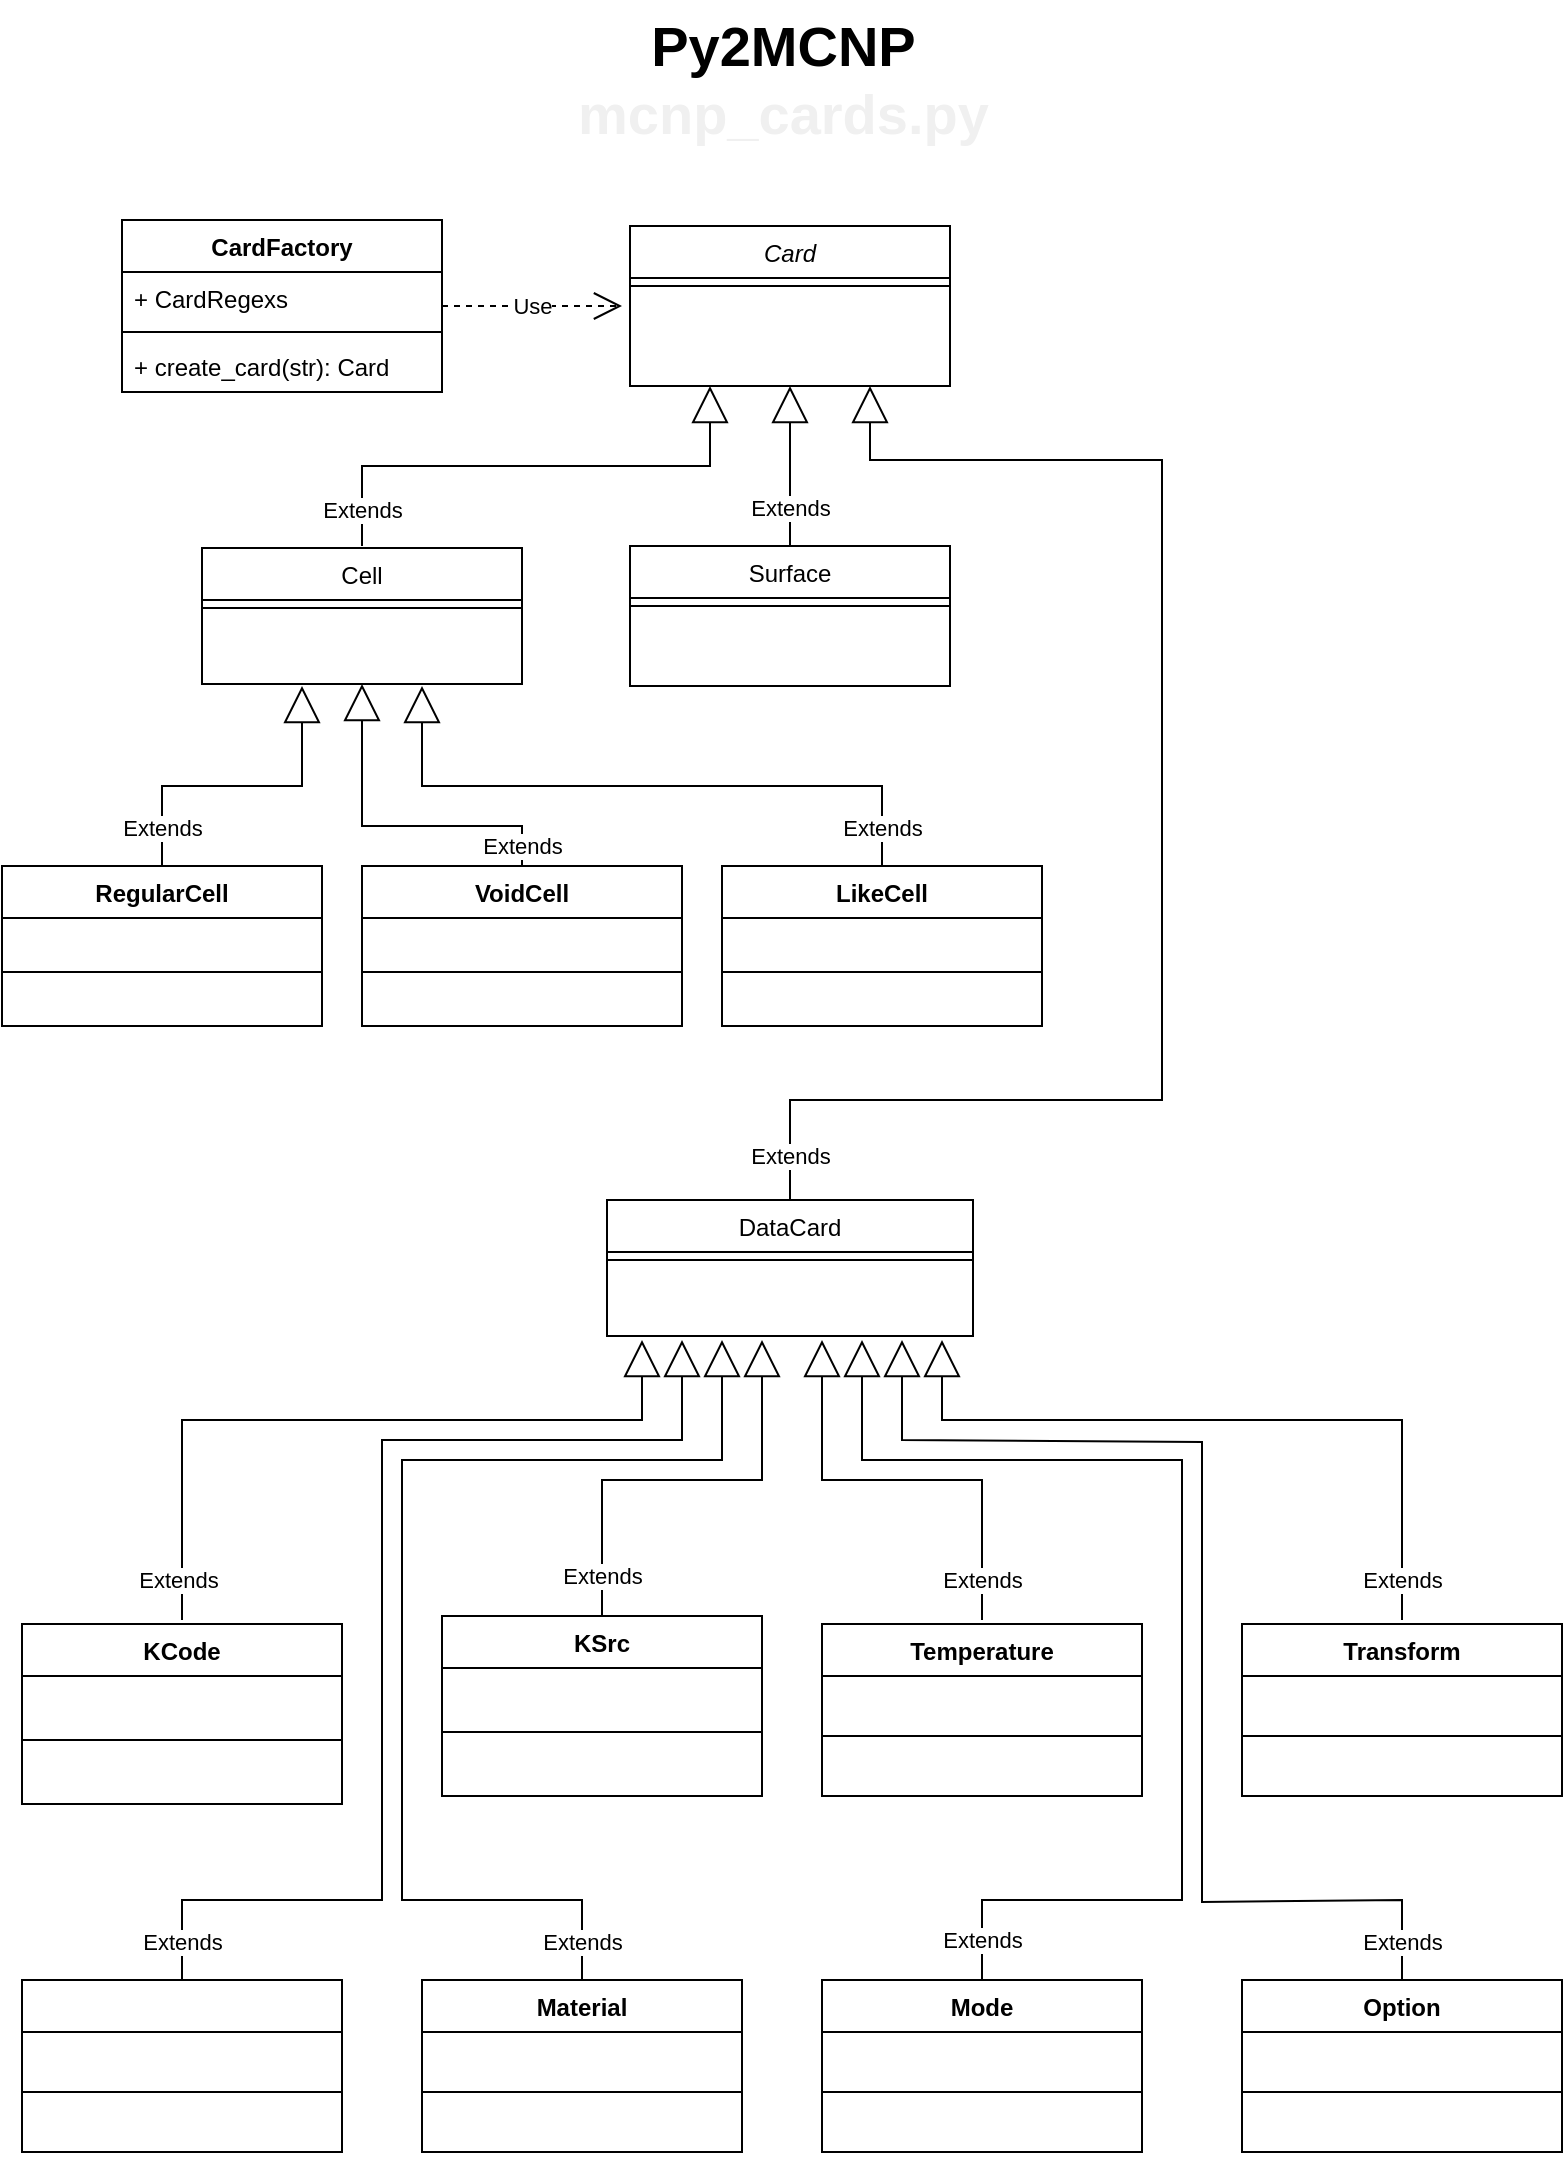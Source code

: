 <mxfile version="21.6.1" type="device">
  <diagram id="C5RBs43oDa-KdzZeNtuy" name="Page-1">
    <mxGraphModel dx="1434" dy="764" grid="1" gridSize="10" guides="1" tooltips="1" connect="1" arrows="1" fold="1" page="1" pageScale="1" pageWidth="827" pageHeight="1169" math="0" shadow="0">
      <root>
        <mxCell id="WIyWlLk6GJQsqaUBKTNV-0" />
        <mxCell id="WIyWlLk6GJQsqaUBKTNV-1" parent="WIyWlLk6GJQsqaUBKTNV-0" />
        <mxCell id="zkfFHV4jXpPFQw0GAbJ--0" value="Card" style="swimlane;fontStyle=2;align=center;verticalAlign=top;childLayout=stackLayout;horizontal=1;startSize=26;horizontalStack=0;resizeParent=1;resizeLast=0;collapsible=1;marginBottom=0;rounded=0;shadow=0;strokeWidth=1;" parent="WIyWlLk6GJQsqaUBKTNV-1" vertex="1">
          <mxGeometry x="334" y="123" width="160" height="80" as="geometry">
            <mxRectangle x="320" y="20" width="160" height="26" as="alternateBounds" />
          </mxGeometry>
        </mxCell>
        <mxCell id="zkfFHV4jXpPFQw0GAbJ--4" value="" style="line;html=1;strokeWidth=1;align=left;verticalAlign=middle;spacingTop=-1;spacingLeft=3;spacingRight=3;rotatable=0;labelPosition=right;points=[];portConstraint=eastwest;" parent="zkfFHV4jXpPFQw0GAbJ--0" vertex="1">
          <mxGeometry y="26" width="160" height="8" as="geometry" />
        </mxCell>
        <mxCell id="zkfFHV4jXpPFQw0GAbJ--6" value="Cell" style="swimlane;fontStyle=0;align=center;verticalAlign=top;childLayout=stackLayout;horizontal=1;startSize=26;horizontalStack=0;resizeParent=1;resizeLast=0;collapsible=1;marginBottom=0;rounded=0;shadow=0;strokeWidth=1;" parent="WIyWlLk6GJQsqaUBKTNV-1" vertex="1">
          <mxGeometry x="120" y="284" width="160" height="68" as="geometry">
            <mxRectangle x="80" y="241" width="160" height="26" as="alternateBounds" />
          </mxGeometry>
        </mxCell>
        <mxCell id="zkfFHV4jXpPFQw0GAbJ--9" value="" style="line;html=1;strokeWidth=1;align=left;verticalAlign=middle;spacingTop=-1;spacingLeft=3;spacingRight=3;rotatable=0;labelPosition=right;points=[];portConstraint=eastwest;" parent="zkfFHV4jXpPFQw0GAbJ--6" vertex="1">
          <mxGeometry y="26" width="160" height="8" as="geometry" />
        </mxCell>
        <mxCell id="5aphuce7C4MxXCkHs1r1-59" value="Extends" style="endArrow=block;endSize=16;endFill=0;html=1;rounded=0;entryX=0.25;entryY=1;entryDx=0;entryDy=0;" parent="zkfFHV4jXpPFQw0GAbJ--6" target="zkfFHV4jXpPFQw0GAbJ--0" edge="1">
          <mxGeometry x="-0.858" width="160" relative="1" as="geometry">
            <mxPoint x="80" y="-1" as="sourcePoint" />
            <mxPoint x="240" y="-1" as="targetPoint" />
            <Array as="points">
              <mxPoint x="80" y="-41" />
              <mxPoint x="254" y="-41" />
            </Array>
            <mxPoint as="offset" />
          </mxGeometry>
        </mxCell>
        <mxCell id="zkfFHV4jXpPFQw0GAbJ--13" value="Surface" style="swimlane;fontStyle=0;align=center;verticalAlign=top;childLayout=stackLayout;horizontal=1;startSize=26;horizontalStack=0;resizeParent=1;resizeLast=0;collapsible=1;marginBottom=0;rounded=0;shadow=0;strokeWidth=1;" parent="WIyWlLk6GJQsqaUBKTNV-1" vertex="1">
          <mxGeometry x="334" y="283" width="160" height="70" as="geometry">
            <mxRectangle x="320" y="240" width="170" height="26" as="alternateBounds" />
          </mxGeometry>
        </mxCell>
        <mxCell id="5aphuce7C4MxXCkHs1r1-60" value="Extends" style="endArrow=block;endSize=16;endFill=0;html=1;rounded=0;entryX=0.5;entryY=1;entryDx=0;entryDy=0;" parent="zkfFHV4jXpPFQw0GAbJ--13" target="zkfFHV4jXpPFQw0GAbJ--0" edge="1">
          <mxGeometry x="-0.512" width="160" relative="1" as="geometry">
            <mxPoint x="80" as="sourcePoint" />
            <mxPoint x="240" as="targetPoint" />
            <mxPoint as="offset" />
          </mxGeometry>
        </mxCell>
        <mxCell id="zkfFHV4jXpPFQw0GAbJ--15" value="" style="line;html=1;strokeWidth=1;align=left;verticalAlign=middle;spacingTop=-1;spacingLeft=3;spacingRight=3;rotatable=0;labelPosition=right;points=[];portConstraint=eastwest;" parent="zkfFHV4jXpPFQw0GAbJ--13" vertex="1">
          <mxGeometry y="26" width="160" height="8" as="geometry" />
        </mxCell>
        <mxCell id="zkfFHV4jXpPFQw0GAbJ--17" value="DataCard" style="swimlane;fontStyle=0;align=center;verticalAlign=top;childLayout=stackLayout;horizontal=1;startSize=26;horizontalStack=0;resizeParent=1;resizeLast=0;collapsible=1;marginBottom=0;rounded=0;shadow=0;strokeWidth=1;" parent="WIyWlLk6GJQsqaUBKTNV-1" vertex="1">
          <mxGeometry x="322.5" y="610" width="183" height="68" as="geometry">
            <mxRectangle x="560" y="242" width="160" height="26" as="alternateBounds" />
          </mxGeometry>
        </mxCell>
        <mxCell id="zkfFHV4jXpPFQw0GAbJ--23" value="" style="line;html=1;strokeWidth=1;align=left;verticalAlign=middle;spacingTop=-1;spacingLeft=3;spacingRight=3;rotatable=0;labelPosition=right;points=[];portConstraint=eastwest;" parent="zkfFHV4jXpPFQw0GAbJ--17" vertex="1">
          <mxGeometry y="26" width="183" height="8" as="geometry" />
        </mxCell>
        <mxCell id="5aphuce7C4MxXCkHs1r1-7" value="LikeCell" style="swimlane;fontStyle=1;align=center;verticalAlign=top;childLayout=stackLayout;horizontal=1;startSize=26;horizontalStack=0;resizeParent=1;resizeParentMax=0;resizeLast=0;collapsible=1;marginBottom=0;whiteSpace=wrap;html=1;" parent="WIyWlLk6GJQsqaUBKTNV-1" vertex="1">
          <mxGeometry x="380" y="443" width="160" height="80" as="geometry" />
        </mxCell>
        <mxCell id="5aphuce7C4MxXCkHs1r1-9" value="" style="line;strokeWidth=1;fillColor=none;align=left;verticalAlign=middle;spacingTop=-1;spacingLeft=3;spacingRight=3;rotatable=0;labelPosition=right;points=[];portConstraint=eastwest;strokeColor=inherit;" parent="5aphuce7C4MxXCkHs1r1-7" vertex="1">
          <mxGeometry y="26" width="160" height="54" as="geometry" />
        </mxCell>
        <mxCell id="5aphuce7C4MxXCkHs1r1-21" value="KCode" style="swimlane;fontStyle=1;align=center;verticalAlign=top;childLayout=stackLayout;horizontal=1;startSize=26;horizontalStack=0;resizeParent=1;resizeParentMax=0;resizeLast=0;collapsible=1;marginBottom=0;whiteSpace=wrap;html=1;" parent="WIyWlLk6GJQsqaUBKTNV-1" vertex="1">
          <mxGeometry x="30" y="822" width="160" height="90" as="geometry" />
        </mxCell>
        <mxCell id="5aphuce7C4MxXCkHs1r1-23" value="" style="line;strokeWidth=1;fillColor=none;align=left;verticalAlign=middle;spacingTop=-1;spacingLeft=3;spacingRight=3;rotatable=0;labelPosition=right;points=[];portConstraint=eastwest;strokeColor=inherit;" parent="5aphuce7C4MxXCkHs1r1-21" vertex="1">
          <mxGeometry y="26" width="160" height="64" as="geometry" />
        </mxCell>
        <mxCell id="5aphuce7C4MxXCkHs1r1-73" value="Extends" style="endArrow=block;endSize=16;endFill=0;html=1;rounded=0;" parent="5aphuce7C4MxXCkHs1r1-21" edge="1">
          <mxGeometry x="-0.893" y="2" width="160" relative="1" as="geometry">
            <mxPoint x="80" y="-2" as="sourcePoint" />
            <mxPoint x="310" y="-142" as="targetPoint" />
            <Array as="points">
              <mxPoint x="80" y="-102" />
              <mxPoint x="310" y="-102" />
            </Array>
            <mxPoint as="offset" />
          </mxGeometry>
        </mxCell>
        <mxCell id="5aphuce7C4MxXCkHs1r1-30" value="Material" style="swimlane;fontStyle=1;align=center;verticalAlign=top;childLayout=stackLayout;horizontal=1;startSize=26;horizontalStack=0;resizeParent=1;resizeParentMax=0;resizeLast=0;collapsible=1;marginBottom=0;whiteSpace=wrap;html=1;" parent="WIyWlLk6GJQsqaUBKTNV-1" vertex="1">
          <mxGeometry x="230" y="1000" width="160" height="86" as="geometry" />
        </mxCell>
        <mxCell id="5aphuce7C4MxXCkHs1r1-76" value="Extends" style="endArrow=block;endSize=16;endFill=0;html=1;rounded=0;" parent="5aphuce7C4MxXCkHs1r1-30" edge="1">
          <mxGeometry x="-0.933" width="160" relative="1" as="geometry">
            <mxPoint x="80" as="sourcePoint" />
            <mxPoint x="150" y="-320" as="targetPoint" />
            <Array as="points">
              <mxPoint x="80" y="-40" />
              <mxPoint x="-10" y="-40" />
              <mxPoint x="-10" y="-260" />
              <mxPoint x="150" y="-260" />
            </Array>
            <mxPoint as="offset" />
          </mxGeometry>
        </mxCell>
        <mxCell id="5aphuce7C4MxXCkHs1r1-31" value="&amp;nbsp;" style="text;strokeColor=none;fillColor=none;align=left;verticalAlign=top;spacingLeft=4;spacingRight=4;overflow=hidden;rotatable=0;points=[[0,0.5],[1,0.5]];portConstraint=eastwest;whiteSpace=wrap;html=1;" parent="5aphuce7C4MxXCkHs1r1-30" vertex="1">
          <mxGeometry y="26" width="160" height="26" as="geometry" />
        </mxCell>
        <mxCell id="5aphuce7C4MxXCkHs1r1-32" value="" style="line;strokeWidth=1;fillColor=none;align=left;verticalAlign=middle;spacingTop=-1;spacingLeft=3;spacingRight=3;rotatable=0;labelPosition=right;points=[];portConstraint=eastwest;strokeColor=inherit;" parent="5aphuce7C4MxXCkHs1r1-30" vertex="1">
          <mxGeometry y="52" width="160" height="8" as="geometry" />
        </mxCell>
        <mxCell id="5aphuce7C4MxXCkHs1r1-33" value="&amp;nbsp;" style="text;strokeColor=none;fillColor=none;align=left;verticalAlign=top;spacingLeft=4;spacingRight=4;overflow=hidden;rotatable=0;points=[[0,0.5],[1,0.5]];portConstraint=eastwest;whiteSpace=wrap;html=1;" parent="5aphuce7C4MxXCkHs1r1-30" vertex="1">
          <mxGeometry y="60" width="160" height="26" as="geometry" />
        </mxCell>
        <mxCell id="5aphuce7C4MxXCkHs1r1-34" value="Temperature" style="swimlane;fontStyle=1;align=center;verticalAlign=top;childLayout=stackLayout;horizontal=1;startSize=26;horizontalStack=0;resizeParent=1;resizeParentMax=0;resizeLast=0;collapsible=1;marginBottom=0;whiteSpace=wrap;html=1;" parent="WIyWlLk6GJQsqaUBKTNV-1" vertex="1">
          <mxGeometry x="430" y="822" width="160" height="86" as="geometry" />
        </mxCell>
        <mxCell id="5aphuce7C4MxXCkHs1r1-35" value="&amp;nbsp;" style="text;strokeColor=none;fillColor=none;align=left;verticalAlign=top;spacingLeft=4;spacingRight=4;overflow=hidden;rotatable=0;points=[[0,0.5],[1,0.5]];portConstraint=eastwest;whiteSpace=wrap;html=1;" parent="5aphuce7C4MxXCkHs1r1-34" vertex="1">
          <mxGeometry y="26" width="160" height="26" as="geometry" />
        </mxCell>
        <mxCell id="5aphuce7C4MxXCkHs1r1-36" value="" style="line;strokeWidth=1;fillColor=none;align=left;verticalAlign=middle;spacingTop=-1;spacingLeft=3;spacingRight=3;rotatable=0;labelPosition=right;points=[];portConstraint=eastwest;strokeColor=inherit;" parent="5aphuce7C4MxXCkHs1r1-34" vertex="1">
          <mxGeometry y="52" width="160" height="8" as="geometry" />
        </mxCell>
        <mxCell id="5aphuce7C4MxXCkHs1r1-37" value="&amp;nbsp;" style="text;strokeColor=none;fillColor=none;align=left;verticalAlign=top;spacingLeft=4;spacingRight=4;overflow=hidden;rotatable=0;points=[[0,0.5],[1,0.5]];portConstraint=eastwest;whiteSpace=wrap;html=1;" parent="5aphuce7C4MxXCkHs1r1-34" vertex="1">
          <mxGeometry y="60" width="160" height="26" as="geometry" />
        </mxCell>
        <mxCell id="5aphuce7C4MxXCkHs1r1-81" value="Extends" style="endArrow=block;endSize=16;endFill=0;html=1;rounded=0;" parent="5aphuce7C4MxXCkHs1r1-34" edge="1">
          <mxGeometry x="-0.818" width="160" relative="1" as="geometry">
            <mxPoint x="80" y="-2" as="sourcePoint" />
            <mxPoint y="-142" as="targetPoint" />
            <Array as="points">
              <mxPoint x="80" y="-72" />
              <mxPoint y="-72" />
            </Array>
            <mxPoint as="offset" />
          </mxGeometry>
        </mxCell>
        <mxCell id="5aphuce7C4MxXCkHs1r1-38" value="" style="swimlane;fontStyle=1;align=center;verticalAlign=top;childLayout=stackLayout;horizontal=1;startSize=26;horizontalStack=0;resizeParent=1;resizeParentMax=0;resizeLast=0;collapsible=1;marginBottom=0;whiteSpace=wrap;html=1;" parent="WIyWlLk6GJQsqaUBKTNV-1" vertex="1">
          <mxGeometry x="30" y="1000" width="160" height="86" as="geometry" />
        </mxCell>
        <mxCell id="5aphuce7C4MxXCkHs1r1-75" value="Extends" style="endArrow=block;endSize=16;endFill=0;html=1;rounded=0;exitX=0.5;exitY=0;exitDx=0;exitDy=0;" parent="5aphuce7C4MxXCkHs1r1-38" source="5aphuce7C4MxXCkHs1r1-38" edge="1">
          <mxGeometry x="-0.931" width="160" relative="1" as="geometry">
            <mxPoint x="70" as="sourcePoint" />
            <mxPoint x="330" y="-320" as="targetPoint" />
            <Array as="points">
              <mxPoint x="80" y="-40" />
              <mxPoint x="180" y="-40" />
              <mxPoint x="180" y="-270" />
              <mxPoint x="330" y="-270" />
            </Array>
            <mxPoint as="offset" />
          </mxGeometry>
        </mxCell>
        <mxCell id="5aphuce7C4MxXCkHs1r1-39" value="&amp;nbsp;" style="text;strokeColor=none;fillColor=none;align=left;verticalAlign=top;spacingLeft=4;spacingRight=4;overflow=hidden;rotatable=0;points=[[0,0.5],[1,0.5]];portConstraint=eastwest;whiteSpace=wrap;html=1;" parent="5aphuce7C4MxXCkHs1r1-38" vertex="1">
          <mxGeometry y="26" width="160" height="26" as="geometry" />
        </mxCell>
        <mxCell id="5aphuce7C4MxXCkHs1r1-40" value="" style="line;strokeWidth=1;fillColor=none;align=left;verticalAlign=middle;spacingTop=-1;spacingLeft=3;spacingRight=3;rotatable=0;labelPosition=right;points=[];portConstraint=eastwest;strokeColor=inherit;" parent="5aphuce7C4MxXCkHs1r1-38" vertex="1">
          <mxGeometry y="52" width="160" height="8" as="geometry" />
        </mxCell>
        <mxCell id="5aphuce7C4MxXCkHs1r1-41" value="&amp;nbsp;" style="text;strokeColor=none;fillColor=none;align=left;verticalAlign=top;spacingLeft=4;spacingRight=4;overflow=hidden;rotatable=0;points=[[0,0.5],[1,0.5]];portConstraint=eastwest;whiteSpace=wrap;html=1;" parent="5aphuce7C4MxXCkHs1r1-38" vertex="1">
          <mxGeometry y="60" width="160" height="26" as="geometry" />
        </mxCell>
        <mxCell id="5aphuce7C4MxXCkHs1r1-44" value="Mode" style="swimlane;fontStyle=1;align=center;verticalAlign=top;childLayout=stackLayout;horizontal=1;startSize=26;horizontalStack=0;resizeParent=1;resizeParentMax=0;resizeLast=0;collapsible=1;marginBottom=0;whiteSpace=wrap;html=1;" parent="WIyWlLk6GJQsqaUBKTNV-1" vertex="1">
          <mxGeometry x="430" y="1000" width="160" height="86" as="geometry" />
        </mxCell>
        <mxCell id="5aphuce7C4MxXCkHs1r1-80" value="Extends" style="endArrow=block;endSize=16;endFill=0;html=1;rounded=0;" parent="5aphuce7C4MxXCkHs1r1-44" edge="1">
          <mxGeometry x="-0.931" width="160" relative="1" as="geometry">
            <mxPoint x="80" as="sourcePoint" />
            <mxPoint x="20" y="-320" as="targetPoint" />
            <Array as="points">
              <mxPoint x="80" y="-40" />
              <mxPoint x="180" y="-40" />
              <mxPoint x="180" y="-260" />
              <mxPoint x="20" y="-260" />
            </Array>
            <mxPoint as="offset" />
          </mxGeometry>
        </mxCell>
        <mxCell id="5aphuce7C4MxXCkHs1r1-45" value="&amp;nbsp;" style="text;strokeColor=none;fillColor=none;align=left;verticalAlign=top;spacingLeft=4;spacingRight=4;overflow=hidden;rotatable=0;points=[[0,0.5],[1,0.5]];portConstraint=eastwest;whiteSpace=wrap;html=1;" parent="5aphuce7C4MxXCkHs1r1-44" vertex="1">
          <mxGeometry y="26" width="160" height="26" as="geometry" />
        </mxCell>
        <mxCell id="5aphuce7C4MxXCkHs1r1-46" value="" style="line;strokeWidth=1;fillColor=none;align=left;verticalAlign=middle;spacingTop=-1;spacingLeft=3;spacingRight=3;rotatable=0;labelPosition=right;points=[];portConstraint=eastwest;strokeColor=inherit;" parent="5aphuce7C4MxXCkHs1r1-44" vertex="1">
          <mxGeometry y="52" width="160" height="8" as="geometry" />
        </mxCell>
        <mxCell id="5aphuce7C4MxXCkHs1r1-47" value="&amp;nbsp;" style="text;strokeColor=none;fillColor=none;align=left;verticalAlign=top;spacingLeft=4;spacingRight=4;overflow=hidden;rotatable=0;points=[[0,0.5],[1,0.5]];portConstraint=eastwest;whiteSpace=wrap;html=1;" parent="5aphuce7C4MxXCkHs1r1-44" vertex="1">
          <mxGeometry y="60" width="160" height="26" as="geometry" />
        </mxCell>
        <mxCell id="5aphuce7C4MxXCkHs1r1-48" value="Transform" style="swimlane;fontStyle=1;align=center;verticalAlign=top;childLayout=stackLayout;horizontal=1;startSize=26;horizontalStack=0;resizeParent=1;resizeParentMax=0;resizeLast=0;collapsible=1;marginBottom=0;whiteSpace=wrap;html=1;" parent="WIyWlLk6GJQsqaUBKTNV-1" vertex="1">
          <mxGeometry x="640" y="822" width="160" height="86" as="geometry" />
        </mxCell>
        <mxCell id="5aphuce7C4MxXCkHs1r1-49" value="&amp;nbsp;" style="text;strokeColor=none;fillColor=none;align=left;verticalAlign=top;spacingLeft=4;spacingRight=4;overflow=hidden;rotatable=0;points=[[0,0.5],[1,0.5]];portConstraint=eastwest;whiteSpace=wrap;html=1;" parent="5aphuce7C4MxXCkHs1r1-48" vertex="1">
          <mxGeometry y="26" width="160" height="26" as="geometry" />
        </mxCell>
        <mxCell id="5aphuce7C4MxXCkHs1r1-50" value="" style="line;strokeWidth=1;fillColor=none;align=left;verticalAlign=middle;spacingTop=-1;spacingLeft=3;spacingRight=3;rotatable=0;labelPosition=right;points=[];portConstraint=eastwest;strokeColor=inherit;" parent="5aphuce7C4MxXCkHs1r1-48" vertex="1">
          <mxGeometry y="52" width="160" height="8" as="geometry" />
        </mxCell>
        <mxCell id="5aphuce7C4MxXCkHs1r1-51" value="&amp;nbsp;" style="text;strokeColor=none;fillColor=none;align=left;verticalAlign=top;spacingLeft=4;spacingRight=4;overflow=hidden;rotatable=0;points=[[0,0.5],[1,0.5]];portConstraint=eastwest;whiteSpace=wrap;html=1;" parent="5aphuce7C4MxXCkHs1r1-48" vertex="1">
          <mxGeometry y="60" width="160" height="26" as="geometry" />
        </mxCell>
        <mxCell id="5aphuce7C4MxXCkHs1r1-78" value="Extends" style="endArrow=block;endSize=16;endFill=0;html=1;rounded=0;" parent="5aphuce7C4MxXCkHs1r1-48" edge="1">
          <mxGeometry x="-0.889" width="160" relative="1" as="geometry">
            <mxPoint x="80" y="-2" as="sourcePoint" />
            <mxPoint x="-150" y="-142" as="targetPoint" />
            <Array as="points">
              <mxPoint x="80" y="-102" />
              <mxPoint x="-150" y="-102" />
            </Array>
            <mxPoint as="offset" />
          </mxGeometry>
        </mxCell>
        <mxCell id="5aphuce7C4MxXCkHs1r1-52" value="Option" style="swimlane;fontStyle=1;align=center;verticalAlign=top;childLayout=stackLayout;horizontal=1;startSize=26;horizontalStack=0;resizeParent=1;resizeParentMax=0;resizeLast=0;collapsible=1;marginBottom=0;whiteSpace=wrap;html=1;" parent="WIyWlLk6GJQsqaUBKTNV-1" vertex="1">
          <mxGeometry x="640" y="1000" width="160" height="86" as="geometry" />
        </mxCell>
        <mxCell id="5aphuce7C4MxXCkHs1r1-53" value="&amp;nbsp;" style="text;strokeColor=none;fillColor=none;align=left;verticalAlign=top;spacingLeft=4;spacingRight=4;overflow=hidden;rotatable=0;points=[[0,0.5],[1,0.5]];portConstraint=eastwest;whiteSpace=wrap;html=1;" parent="5aphuce7C4MxXCkHs1r1-52" vertex="1">
          <mxGeometry y="26" width="160" height="26" as="geometry" />
        </mxCell>
        <mxCell id="5aphuce7C4MxXCkHs1r1-54" value="" style="line;strokeWidth=1;fillColor=none;align=left;verticalAlign=middle;spacingTop=-1;spacingLeft=3;spacingRight=3;rotatable=0;labelPosition=right;points=[];portConstraint=eastwest;strokeColor=inherit;" parent="5aphuce7C4MxXCkHs1r1-52" vertex="1">
          <mxGeometry y="52" width="160" height="8" as="geometry" />
        </mxCell>
        <mxCell id="5aphuce7C4MxXCkHs1r1-55" value="&amp;nbsp;" style="text;strokeColor=none;fillColor=none;align=left;verticalAlign=top;spacingLeft=4;spacingRight=4;overflow=hidden;rotatable=0;points=[[0,0.5],[1,0.5]];portConstraint=eastwest;whiteSpace=wrap;html=1;" parent="5aphuce7C4MxXCkHs1r1-52" vertex="1">
          <mxGeometry y="60" width="160" height="26" as="geometry" />
        </mxCell>
        <mxCell id="5aphuce7C4MxXCkHs1r1-57" value="Extends" style="endArrow=block;endSize=16;endFill=0;html=1;rounded=0;exitX=0.5;exitY=0;exitDx=0;exitDy=0;" parent="WIyWlLk6GJQsqaUBKTNV-1" edge="1">
          <mxGeometry x="-0.765" width="160" relative="1" as="geometry">
            <mxPoint x="100" y="443" as="sourcePoint" />
            <mxPoint x="170" y="353" as="targetPoint" />
            <Array as="points">
              <mxPoint x="100" y="403" />
              <mxPoint x="170" y="403" />
            </Array>
            <mxPoint as="offset" />
          </mxGeometry>
        </mxCell>
        <mxCell id="5aphuce7C4MxXCkHs1r1-72" value="Extends" style="endArrow=block;endSize=16;endFill=0;html=1;rounded=0;entryX=0.75;entryY=1;entryDx=0;entryDy=0;exitX=0.5;exitY=0;exitDx=0;exitDy=0;" parent="WIyWlLk6GJQsqaUBKTNV-1" source="zkfFHV4jXpPFQw0GAbJ--17" target="zkfFHV4jXpPFQw0GAbJ--0" edge="1">
          <mxGeometry x="-0.941" width="160" relative="1" as="geometry">
            <mxPoint x="410" y="610" as="sourcePoint" />
            <mxPoint x="574" y="610" as="targetPoint" />
            <Array as="points">
              <mxPoint x="414" y="560" />
              <mxPoint x="600" y="560" />
              <mxPoint x="600" y="480" />
              <mxPoint x="600" y="240" />
              <mxPoint x="454" y="240" />
            </Array>
            <mxPoint as="offset" />
          </mxGeometry>
        </mxCell>
        <mxCell id="5aphuce7C4MxXCkHs1r1-58" value="Extends" style="endArrow=block;endSize=16;endFill=0;html=1;rounded=0;exitX=0.5;exitY=0;exitDx=0;exitDy=0;" parent="WIyWlLk6GJQsqaUBKTNV-1" source="5aphuce7C4MxXCkHs1r1-7" edge="1">
          <mxGeometry x="-0.879" width="160" relative="1" as="geometry">
            <mxPoint x="300" y="443" as="sourcePoint" />
            <mxPoint x="230" y="353" as="targetPoint" />
            <Array as="points">
              <mxPoint x="460" y="403" />
              <mxPoint x="230" y="403" />
            </Array>
            <mxPoint as="offset" />
          </mxGeometry>
        </mxCell>
        <mxCell id="5aphuce7C4MxXCkHs1r1-74" value="Extends" style="endArrow=block;endSize=16;endFill=0;html=1;rounded=0;" parent="WIyWlLk6GJQsqaUBKTNV-1" edge="1">
          <mxGeometry x="-0.8" width="160" relative="1" as="geometry">
            <mxPoint x="320" y="820" as="sourcePoint" />
            <mxPoint x="400" y="680" as="targetPoint" />
            <Array as="points">
              <mxPoint x="320" y="750" />
              <mxPoint x="400" y="750" />
            </Array>
            <mxPoint as="offset" />
          </mxGeometry>
        </mxCell>
        <mxCell id="5aphuce7C4MxXCkHs1r1-79" value="Extends" style="endArrow=block;endSize=16;endFill=0;html=1;rounded=0;exitX=0.5;exitY=0;exitDx=0;exitDy=0;" parent="WIyWlLk6GJQsqaUBKTNV-1" source="5aphuce7C4MxXCkHs1r1-52" edge="1">
          <mxGeometry x="-0.933" width="160" relative="1" as="geometry">
            <mxPoint x="710" y="1000" as="sourcePoint" />
            <mxPoint x="470" y="680" as="targetPoint" />
            <Array as="points">
              <mxPoint x="720" y="960" />
              <mxPoint x="620" y="961" />
              <mxPoint x="620" y="731" />
              <mxPoint x="470" y="730" />
            </Array>
            <mxPoint as="offset" />
          </mxGeometry>
        </mxCell>
        <mxCell id="5aphuce7C4MxXCkHs1r1-94" value="CardFactory" style="swimlane;fontStyle=1;align=center;verticalAlign=top;childLayout=stackLayout;horizontal=1;startSize=26;horizontalStack=0;resizeParent=1;resizeParentMax=0;resizeLast=0;collapsible=1;marginBottom=0;whiteSpace=wrap;html=1;" parent="WIyWlLk6GJQsqaUBKTNV-1" vertex="1">
          <mxGeometry x="80" y="120" width="160" height="86" as="geometry" />
        </mxCell>
        <mxCell id="5aphuce7C4MxXCkHs1r1-95" value="+ CardRegexs" style="text;strokeColor=none;fillColor=none;align=left;verticalAlign=top;spacingLeft=4;spacingRight=4;overflow=hidden;rotatable=0;points=[[0,0.5],[1,0.5]];portConstraint=eastwest;whiteSpace=wrap;html=1;" parent="5aphuce7C4MxXCkHs1r1-94" vertex="1">
          <mxGeometry y="26" width="160" height="26" as="geometry" />
        </mxCell>
        <mxCell id="5aphuce7C4MxXCkHs1r1-96" value="" style="line;strokeWidth=1;fillColor=none;align=left;verticalAlign=middle;spacingTop=-1;spacingLeft=3;spacingRight=3;rotatable=0;labelPosition=right;points=[];portConstraint=eastwest;strokeColor=inherit;" parent="5aphuce7C4MxXCkHs1r1-94" vertex="1">
          <mxGeometry y="52" width="160" height="8" as="geometry" />
        </mxCell>
        <mxCell id="5aphuce7C4MxXCkHs1r1-97" value="+ create_card(str): Card" style="text;strokeColor=none;fillColor=none;align=left;verticalAlign=top;spacingLeft=4;spacingRight=4;overflow=hidden;rotatable=0;points=[[0,0.5],[1,0.5]];portConstraint=eastwest;whiteSpace=wrap;html=1;" parent="5aphuce7C4MxXCkHs1r1-94" vertex="1">
          <mxGeometry y="60" width="160" height="26" as="geometry" />
        </mxCell>
        <mxCell id="5aphuce7C4MxXCkHs1r1-98" value="Use" style="endArrow=open;endSize=12;dashed=1;html=1;rounded=0;" parent="WIyWlLk6GJQsqaUBKTNV-1" edge="1">
          <mxGeometry width="160" relative="1" as="geometry">
            <mxPoint x="240" y="163" as="sourcePoint" />
            <mxPoint x="330" y="163" as="targetPoint" />
          </mxGeometry>
        </mxCell>
        <mxCell id="YjN0Pw61o81FQpMhi5E2-0" value="VoidCell" style="swimlane;fontStyle=1;align=center;verticalAlign=top;childLayout=stackLayout;horizontal=1;startSize=26;horizontalStack=0;resizeParent=1;resizeParentMax=0;resizeLast=0;collapsible=1;marginBottom=0;whiteSpace=wrap;html=1;" parent="WIyWlLk6GJQsqaUBKTNV-1" vertex="1">
          <mxGeometry x="200" y="443" width="160" height="80" as="geometry" />
        </mxCell>
        <mxCell id="YjN0Pw61o81FQpMhi5E2-2" value="" style="line;strokeWidth=1;fillColor=none;align=left;verticalAlign=middle;spacingTop=-1;spacingLeft=3;spacingRight=3;rotatable=0;labelPosition=right;points=[];portConstraint=eastwest;strokeColor=inherit;" parent="YjN0Pw61o81FQpMhi5E2-0" vertex="1">
          <mxGeometry y="26" width="160" height="54" as="geometry" />
        </mxCell>
        <mxCell id="YjN0Pw61o81FQpMhi5E2-4" value="Extends" style="endArrow=block;endSize=16;endFill=0;html=1;rounded=0;exitX=0.5;exitY=0;exitDx=0;exitDy=0;entryX=0.5;entryY=1;entryDx=0;entryDy=0;" parent="WIyWlLk6GJQsqaUBKTNV-1" source="YjN0Pw61o81FQpMhi5E2-0" target="zkfFHV4jXpPFQw0GAbJ--6" edge="1">
          <mxGeometry x="-0.879" width="160" relative="1" as="geometry">
            <mxPoint x="470" y="453" as="sourcePoint" />
            <mxPoint x="240" y="363" as="targetPoint" />
            <Array as="points">
              <mxPoint x="280" y="423" />
              <mxPoint x="200" y="423" />
            </Array>
            <mxPoint as="offset" />
          </mxGeometry>
        </mxCell>
        <mxCell id="YjN0Pw61o81FQpMhi5E2-5" value="&lt;div style=&quot;text-align: center;&quot;&gt;&lt;span style=&quot;font-size: 28px; font-weight: 700;&quot;&gt;Py2MCNP&lt;/span&gt;&lt;/div&gt;&lt;span style=&quot;color: rgb(240, 240, 240); font-family: Helvetica; font-size: 28px; font-style: normal; font-variant-ligatures: normal; font-variant-caps: normal; font-weight: 700; letter-spacing: normal; orphans: 2; text-indent: 0px; text-transform: none; widows: 2; word-spacing: 0px; -webkit-text-stroke-width: 0px; background-color: rgb(42, 37, 47); text-decoration-thickness: initial; text-decoration-style: initial; text-decoration-color: initial; float: none; display: inline !important;&quot;&gt;&lt;div style=&quot;text-align: center;&quot;&gt;mcnp_cards.py&lt;/div&gt;&lt;/span&gt;" style="text;whiteSpace=wrap;html=1;" parent="WIyWlLk6GJQsqaUBKTNV-1" vertex="1">
          <mxGeometry x="306" y="10" width="216" height="90" as="geometry" />
        </mxCell>
        <mxCell id="FYcqL7-mcXaFGMRmdPGg-0" value="RegularCell" style="swimlane;fontStyle=1;align=center;verticalAlign=top;childLayout=stackLayout;horizontal=1;startSize=26;horizontalStack=0;resizeParent=1;resizeParentMax=0;resizeLast=0;collapsible=1;marginBottom=0;whiteSpace=wrap;html=1;" parent="WIyWlLk6GJQsqaUBKTNV-1" vertex="1">
          <mxGeometry x="20" y="443" width="160" height="80" as="geometry" />
        </mxCell>
        <mxCell id="FYcqL7-mcXaFGMRmdPGg-1" value="" style="line;strokeWidth=1;fillColor=none;align=left;verticalAlign=middle;spacingTop=-1;spacingLeft=3;spacingRight=3;rotatable=0;labelPosition=right;points=[];portConstraint=eastwest;strokeColor=inherit;" parent="FYcqL7-mcXaFGMRmdPGg-0" vertex="1">
          <mxGeometry y="26" width="160" height="54" as="geometry" />
        </mxCell>
        <mxCell id="FYcqL7-mcXaFGMRmdPGg-2" value="KSrc" style="swimlane;fontStyle=1;align=center;verticalAlign=top;childLayout=stackLayout;horizontal=1;startSize=26;horizontalStack=0;resizeParent=1;resizeParentMax=0;resizeLast=0;collapsible=1;marginBottom=0;whiteSpace=wrap;html=1;" parent="WIyWlLk6GJQsqaUBKTNV-1" vertex="1">
          <mxGeometry x="240" y="818" width="160" height="90" as="geometry" />
        </mxCell>
        <mxCell id="FYcqL7-mcXaFGMRmdPGg-3" value="" style="line;strokeWidth=1;fillColor=none;align=left;verticalAlign=middle;spacingTop=-1;spacingLeft=3;spacingRight=3;rotatable=0;labelPosition=right;points=[];portConstraint=eastwest;strokeColor=inherit;" parent="FYcqL7-mcXaFGMRmdPGg-2" vertex="1">
          <mxGeometry y="26" width="160" height="64" as="geometry" />
        </mxCell>
      </root>
    </mxGraphModel>
  </diagram>
</mxfile>
